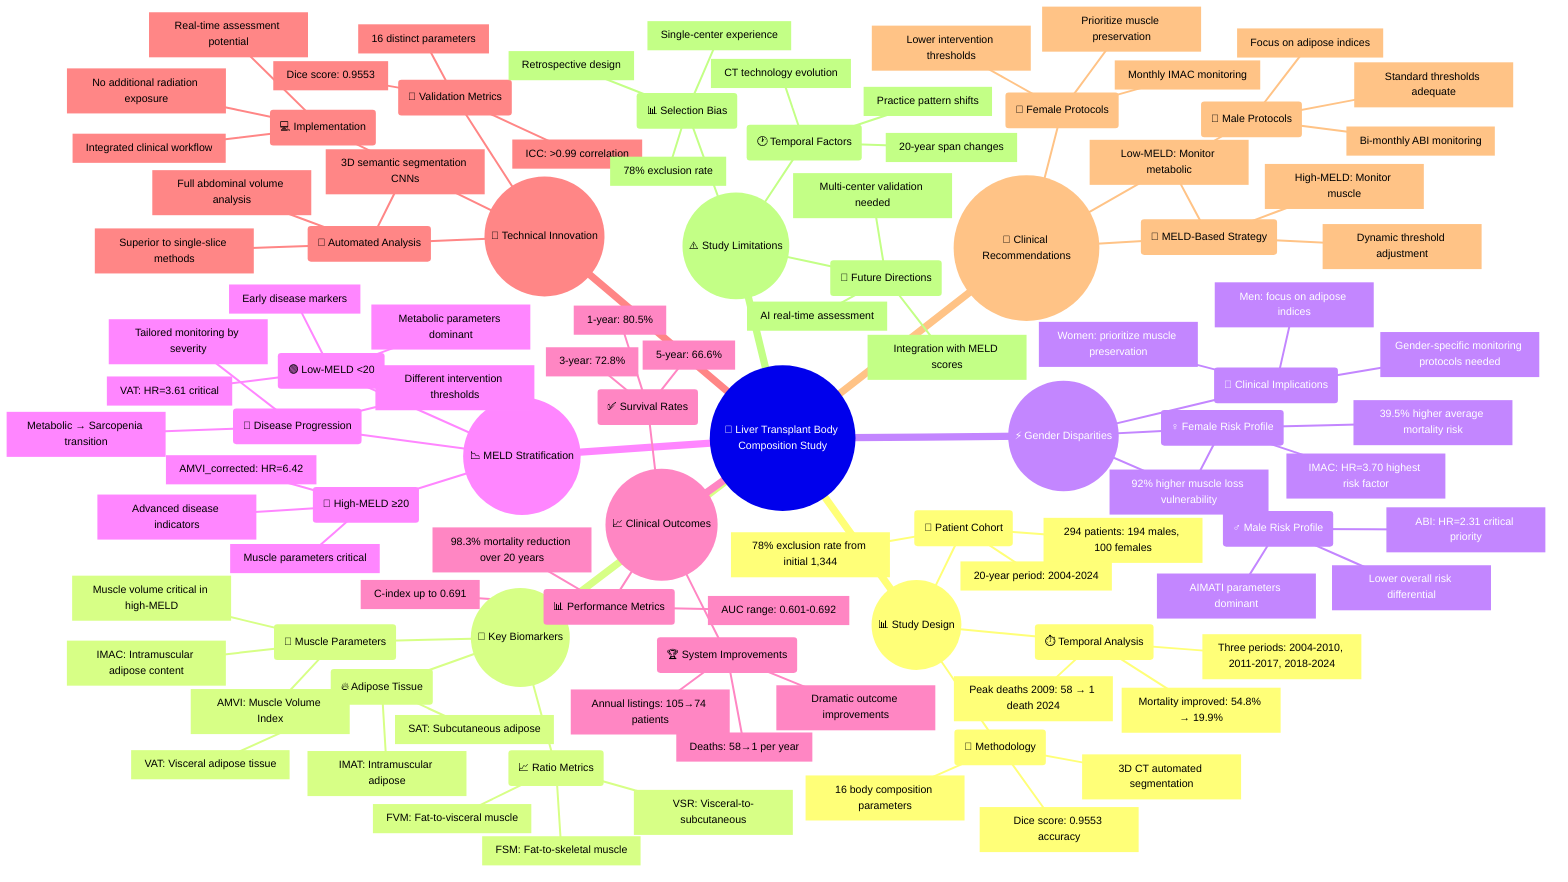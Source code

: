mindmap
    ((🏥 Liver Transplant Body Composition Study))
        ((📊 Study Design))
            (👥 Patient Cohort)
                [294 patients: 194 males, 100 females]
                [20-year period: 2004-2024]
                [78% exclusion rate from initial 1,344]
            (⏱️ Temporal Analysis)
                [Three periods: 2004-2010, 2011-2017, 2018-2024]
                [Mortality improved: 54.8% → 19.9%]
                [Peak deaths 2009: 58 → 1 death 2024]
            (🔬 Methodology)
                [3D CT automated segmentation]
                [16 body composition parameters]
                [Dice score: 0.9553 accuracy]
        ((🧬 Key Biomarkers))
            (💪 Muscle Parameters)
                [AMVI: Muscle Volume Index]
                [IMAC: Intramuscular adipose content]
                [Muscle volume critical in high-MELD]
            (🔥 Adipose Tissue)
                [VAT: Visceral adipose tissue]
                [SAT: Subcutaneous adipose]
                [IMAT: Intramuscular adipose]
            (📈 Ratio Metrics)
                [VSR: Visceral-to-subcutaneous]
                [FSM: Fat-to-skeletal muscle]
                [FVM: Fat-to-visceral muscle]
        ((⚡ Gender Disparities))
            (♀️ Female Risk Profile)
                [39.5% higher average mortality risk]
                [IMAC: HR=3.70 highest risk factor]
                [92% higher muscle loss vulnerability]
            (♂️ Male Risk Profile)
                [ABI: HR=2.31 critical priority]
                [AIMATI parameters dominant]
                [Lower overall risk differential]
            (🎯 Clinical Implications)
                [Gender-specific monitoring protocols needed]
                [Women: prioritize muscle preservation]
                [Men: focus on adipose indices]
        ((📉 MELD Stratification))
            (🟢 Low-MELD <20)
                [Metabolic parameters dominant]
                [VAT: HR=3.61 critical]
                [Early disease markers]
            (🔴 High-MELD ≥20)
                [Muscle parameters critical]
                [AMVI_corrected: HR=6.42]
                [Advanced disease indicators]
            (🔄 Disease Progression)
                [Metabolic → Sarcopenia transition]
                [Tailored monitoring by severity]
                [Different intervention thresholds]
        ((📈 Clinical Outcomes))
            (✅ Survival Rates)
                [1-year: 80.5%]
                [3-year: 72.8%]
                [5-year: 66.6%]
            (📊 Performance Metrics)
                [98.3% mortality reduction over 20 years]
                [AUC range: 0.601-0.692]
                [C-index up to 0.691]
            (🏆 System Improvements)
                [Annual listings: 105→74 patients]
                [Deaths: 58→1 per year]
                [Dramatic outcome improvements]
        ((🔬 Technical Innovation))
            (🤖 Automated Analysis)
                [3D semantic segmentation CNNs]
                [Full abdominal volume analysis]
                [Superior to single-slice methods]
            (📐 Validation Metrics)
                [Dice score: 0.9553]
                [ICC: >0.99 correlation]
                [16 distinct parameters]
            (💻 Implementation)
                [No additional radiation exposure]
                [Integrated clinical workflow]
                [Real-time assessment potential]
        ((🎯 Clinical Recommendations))
            (👩 Female Protocols)
                [Monthly IMAC monitoring]
                [Lower intervention thresholds]
                [Prioritize muscle preservation]
            (👨 Male Protocols)
                [Bi-monthly ABI monitoring]
                [Standard thresholds adequate]
                [Focus on adipose indices]
            (🏥 MELD-Based Strategy)
                [Low-MELD: Monitor metabolic]
                [High-MELD: Monitor muscle]
                [Dynamic threshold adjustment]
        ((⚠️ Study Limitations))
            (📊 Selection Bias)
                [78% exclusion rate]
                [Single-center experience]
                [Retrospective design]
            (🕐 Temporal Factors)
                [20-year span changes]
                [CT technology evolution]
                [Practice pattern shifts]
            (🔮 Future Directions)
                [Multi-center validation needed]
                [AI real-time assessment]
                [Integration with MELD scores]